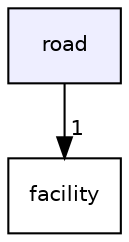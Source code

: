 digraph "road" {
  compound=true
  node [ fontsize="10", fontname="Helvetica"];
  edge [ labelfontsize="10", labelfontname="Helvetica"];
  dir_77276496e01ee7b5ef97c93f64e2940a [shape=box, label="road", style="filled", fillcolor="#eeeeff", pencolor="black", URL="dir_77276496e01ee7b5ef97c93f64e2940a.html"];
  dir_f908cf4a60302c78d5369cbdd4fdfced [shape=box label="facility" URL="dir_f908cf4a60302c78d5369cbdd4fdfced.html"];
  dir_77276496e01ee7b5ef97c93f64e2940a->dir_f908cf4a60302c78d5369cbdd4fdfced [headlabel="1", labeldistance=1.5 headhref="dir_000038_000016.html"];
}
